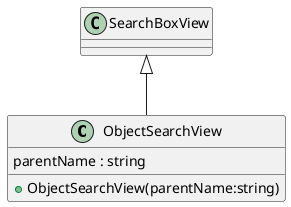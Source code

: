 @startuml
class ObjectSearchView {
    parentName : string
    + ObjectSearchView(parentName:string)
}
SearchBoxView <|-- ObjectSearchView
@enduml
